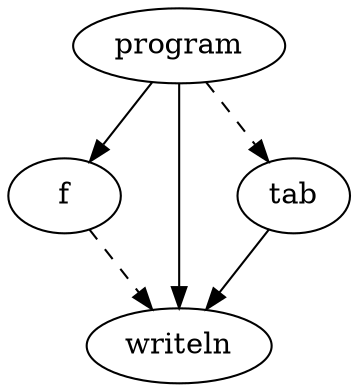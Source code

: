 digraph call_graph {
  program;
  f -> writeln [ style = dashed ];
  program -> f;
  program -> tab [ style = dashed ];
  program -> writeln;
  tab -> writeln;
}
